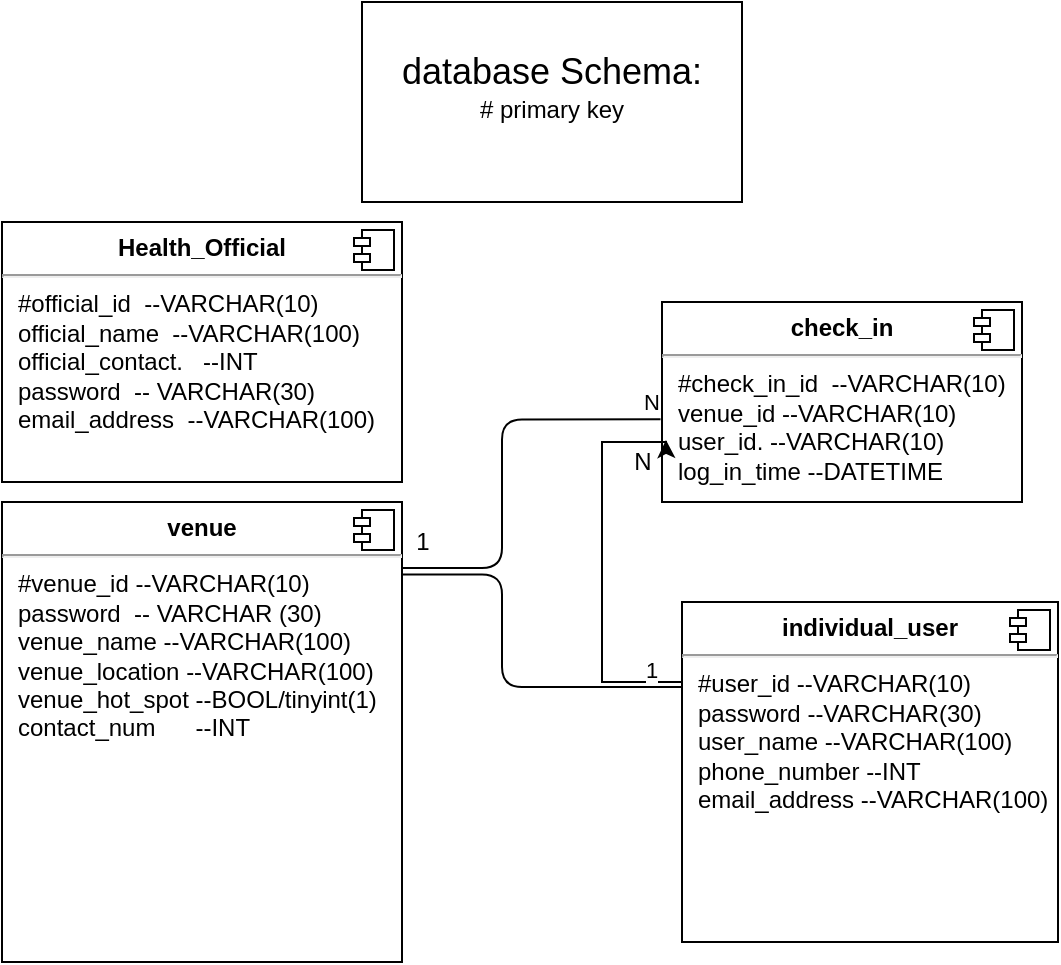 <mxfile version="14.6.13" type="github">
  <diagram id="2_a_ea26M51OhHek2En6" name="Page-1">
    <mxGraphModel dx="1186" dy="534" grid="1" gridSize="10" guides="1" tooltips="1" connect="1" arrows="1" fold="1" page="1" pageScale="1" pageWidth="827" pageHeight="1169" math="0" shadow="0">
      <root>
        <mxCell id="0" />
        <mxCell id="1" parent="0" />
        <mxCell id="g21XKVIQC7_YQNmtELZf-21" value="" style="endArrow=none;html=1;edgeStyle=orthogonalEdgeStyle;entryX=-0.004;entryY=0.652;entryDx=0;entryDy=0;entryPerimeter=0;exitX=0;exitY=0.25;exitDx=0;exitDy=0;startArrow=none;" parent="1" edge="1">
          <mxGeometry relative="1" as="geometry">
            <mxPoint x="770" y="1163" as="sourcePoint" />
            <mxPoint x="899.28" y="1088.68" as="targetPoint" />
            <Array as="points">
              <mxPoint x="820" y="1089" />
            </Array>
          </mxGeometry>
        </mxCell>
        <mxCell id="g21XKVIQC7_YQNmtELZf-23" value="N" style="edgeLabel;resizable=0;html=1;align=right;verticalAlign=bottom;" parent="g21XKVIQC7_YQNmtELZf-21" connectable="0" vertex="1">
          <mxGeometry x="1" relative="1" as="geometry" />
        </mxCell>
        <mxCell id="o3CpMbuTvQWcMwTGeqhu-4" value="&lt;p style=&quot;margin: 0px ; margin-top: 6px ; text-align: center&quot;&gt;&lt;b&gt;Health_Official&lt;/b&gt;&lt;/p&gt;&lt;hr&gt;&lt;p style=&quot;margin: 0px ; margin-left: 8px&quot;&gt;#official_id&amp;nbsp; --VARCHAR(10)&lt;/p&gt;&lt;p style=&quot;margin: 0px ; margin-left: 8px&quot;&gt;official_name&amp;nbsp; --VARCHAR(100)&lt;/p&gt;&lt;p style=&quot;margin: 0px ; margin-left: 8px&quot;&gt;official_contact.&amp;nbsp; &amp;nbsp;--INT&lt;/p&gt;&lt;p style=&quot;margin: 0px ; margin-left: 8px&quot;&gt;&lt;span&gt;password&amp;nbsp; -- VARCHAR(30)&lt;/span&gt;&lt;br&gt;&lt;/p&gt;&lt;p style=&quot;margin: 0px ; margin-left: 8px&quot;&gt;email_address&amp;nbsp; --VARCHAR(100)&lt;/p&gt;" style="align=left;overflow=fill;html=1;dropTarget=0;" parent="1" vertex="1">
          <mxGeometry x="570" y="990" width="200" height="130" as="geometry" />
        </mxCell>
        <mxCell id="o3CpMbuTvQWcMwTGeqhu-5" value="" style="shape=component;jettyWidth=8;jettyHeight=4;" parent="o3CpMbuTvQWcMwTGeqhu-4" vertex="1">
          <mxGeometry x="1" width="20" height="20" relative="1" as="geometry">
            <mxPoint x="-24" y="4" as="offset" />
          </mxGeometry>
        </mxCell>
        <mxCell id="o3CpMbuTvQWcMwTGeqhu-10" value="&lt;p style=&quot;margin: 0px ; margin-top: 6px ; text-align: center&quot;&gt;&lt;b&gt;venue&lt;/b&gt;&lt;/p&gt;&lt;hr&gt;&lt;p style=&quot;margin: 0px ; margin-left: 8px&quot;&gt;#venue_id --VARCHAR(10)&lt;/p&gt;&lt;p style=&quot;margin: 0px ; margin-left: 8px&quot;&gt;password&amp;nbsp; -- VARCHAR (30)&lt;br&gt;&lt;/p&gt;&lt;p style=&quot;margin: 0px ; margin-left: 8px&quot;&gt;&lt;span&gt;venue_name --VARCHAR(100)&lt;/span&gt;&lt;/p&gt;&lt;p style=&quot;margin: 0px ; margin-left: 8px&quot;&gt;&lt;span&gt;venue_location --VARCHAR(100)&lt;/span&gt;&lt;/p&gt;&lt;p style=&quot;margin: 0px ; margin-left: 8px&quot;&gt;&lt;span&gt;venue_hot_spot --BOOL/tinyint(1)&lt;/span&gt;&lt;/p&gt;&lt;p style=&quot;margin: 0px ; margin-left: 8px&quot;&gt;contact_num&amp;nbsp; &amp;nbsp; &amp;nbsp; --INT&amp;nbsp;&lt;/p&gt;&lt;p style=&quot;margin: 0px ; margin-left: 8px&quot;&gt;&lt;br&gt;&lt;/p&gt;&lt;p style=&quot;margin: 0px ; margin-left: 8px&quot;&gt;&lt;span&gt;&lt;br&gt;&lt;/span&gt;&lt;/p&gt;&lt;p style=&quot;margin: 0px ; margin-left: 8px&quot;&gt;&lt;span&gt;&lt;br&gt;&lt;/span&gt;&lt;/p&gt;" style="align=left;overflow=fill;html=1;dropTarget=0;" parent="1" vertex="1">
          <mxGeometry x="570" y="1130" width="200" height="230" as="geometry" />
        </mxCell>
        <mxCell id="o3CpMbuTvQWcMwTGeqhu-11" value="" style="shape=component;jettyWidth=8;jettyHeight=4;" parent="o3CpMbuTvQWcMwTGeqhu-10" vertex="1">
          <mxGeometry x="1" width="20" height="20" relative="1" as="geometry">
            <mxPoint x="-24" y="4" as="offset" />
          </mxGeometry>
        </mxCell>
        <mxCell id="o3CpMbuTvQWcMwTGeqhu-12" value="&lt;p style=&quot;margin: 0px ; margin-top: 6px ; text-align: center&quot;&gt;&lt;b&gt;check_in&lt;/b&gt;&lt;/p&gt;&lt;hr&gt;&lt;p style=&quot;margin: 0px ; margin-left: 8px&quot;&gt;#check_in_id&amp;nbsp; --VARCHAR(10)&lt;/p&gt;&lt;p style=&quot;margin: 0px ; margin-left: 8px&quot;&gt;venue_id --VARCHAR(10)&lt;/p&gt;&lt;p style=&quot;margin: 0px ; margin-left: 8px&quot;&gt;user_id. --VARCHAR(10)&lt;/p&gt;&lt;p style=&quot;margin: 0px ; margin-left: 8px&quot;&gt;log_in_time --DATETIME&lt;/p&gt;&lt;p style=&quot;margin: 0px ; margin-left: 8px&quot;&gt;&lt;br&gt;&lt;/p&gt;&lt;p style=&quot;margin: 0px ; margin-left: 8px&quot;&gt;&lt;br&gt;&lt;/p&gt;" style="align=left;overflow=fill;html=1;dropTarget=0;" parent="1" vertex="1">
          <mxGeometry x="900" y="1030" width="180" height="100" as="geometry" />
        </mxCell>
        <mxCell id="o3CpMbuTvQWcMwTGeqhu-13" value="" style="shape=component;jettyWidth=8;jettyHeight=4;" parent="o3CpMbuTvQWcMwTGeqhu-12" vertex="1">
          <mxGeometry x="1" width="20" height="20" relative="1" as="geometry">
            <mxPoint x="-24" y="4" as="offset" />
          </mxGeometry>
        </mxCell>
        <mxCell id="C8YGM1W6YIvbIcfnCh4S-6" style="edgeStyle=orthogonalEdgeStyle;rounded=0;orthogonalLoop=1;jettySize=auto;html=1;entryX=0.011;entryY=0.69;entryDx=0;entryDy=0;entryPerimeter=0;" parent="1" source="o3CpMbuTvQWcMwTGeqhu-14" target="o3CpMbuTvQWcMwTGeqhu-12" edge="1">
          <mxGeometry relative="1" as="geometry">
            <mxPoint x="890" y="1100" as="targetPoint" />
            <Array as="points">
              <mxPoint x="870" y="1220" />
              <mxPoint x="870" y="1100" />
            </Array>
          </mxGeometry>
        </mxCell>
        <mxCell id="o3CpMbuTvQWcMwTGeqhu-14" value="&lt;p style=&quot;margin: 0px ; margin-top: 6px ; text-align: center&quot;&gt;&lt;b&gt;individual_user&lt;/b&gt;&lt;/p&gt;&lt;hr&gt;&lt;p style=&quot;margin: 0px ; margin-left: 8px&quot;&gt;#user_id --VARCHAR(10)&lt;/p&gt;&lt;p style=&quot;margin: 0px ; margin-left: 8px&quot;&gt;password --VARCHAR(30)&lt;/p&gt;&lt;p style=&quot;margin: 0px ; margin-left: 8px&quot;&gt;&lt;span&gt;user_name --VARCHAR(100)&lt;/span&gt;&lt;/p&gt;&lt;p style=&quot;margin: 0px ; margin-left: 8px&quot;&gt;&lt;span&gt;phone_number --INT&lt;/span&gt;&lt;br&gt;&lt;/p&gt;&lt;p style=&quot;margin: 0px ; margin-left: 8px&quot;&gt;email_address --VARCHAR(100)&lt;/p&gt;&lt;p style=&quot;margin: 0px ; margin-left: 8px&quot;&gt;&lt;br&gt;&lt;/p&gt;" style="align=left;overflow=fill;html=1;dropTarget=0;" parent="1" vertex="1">
          <mxGeometry x="910" y="1180" width="188" height="170" as="geometry" />
        </mxCell>
        <mxCell id="o3CpMbuTvQWcMwTGeqhu-15" value="" style="shape=component;jettyWidth=8;jettyHeight=4;" parent="o3CpMbuTvQWcMwTGeqhu-14" vertex="1">
          <mxGeometry x="1" width="20" height="20" relative="1" as="geometry">
            <mxPoint x="-24" y="4" as="offset" />
          </mxGeometry>
        </mxCell>
        <mxCell id="GbCtToOkGaOf9cbVwb1o-4" value="1" style="text;html=1;align=center;verticalAlign=middle;resizable=0;points=[];autosize=1;strokeColor=none;" parent="1" vertex="1">
          <mxGeometry x="770" y="1140" width="20" height="20" as="geometry" />
        </mxCell>
        <mxCell id="GbCtToOkGaOf9cbVwb1o-5" value="N" style="text;html=1;align=center;verticalAlign=middle;resizable=0;points=[];autosize=1;strokeColor=none;" parent="1" vertex="1">
          <mxGeometry x="880" y="1100" width="20" height="20" as="geometry" />
        </mxCell>
        <mxCell id="C8YGM1W6YIvbIcfnCh4S-2" value="" style="endArrow=none;html=1;edgeStyle=orthogonalEdgeStyle;entryX=-0.004;entryY=0.652;entryDx=0;entryDy=0;entryPerimeter=0;exitX=0;exitY=0.25;exitDx=0;exitDy=0;" parent="1" edge="1">
          <mxGeometry relative="1" as="geometry">
            <mxPoint x="910" y="1222.5" as="sourcePoint" />
            <mxPoint x="769.52" y="1166.216" as="targetPoint" />
            <Array as="points">
              <mxPoint x="820" y="1223" />
            </Array>
          </mxGeometry>
        </mxCell>
        <mxCell id="C8YGM1W6YIvbIcfnCh4S-3" value="1" style="edgeLabel;resizable=0;html=1;align=left;verticalAlign=bottom;" parent="C8YGM1W6YIvbIcfnCh4S-2" connectable="0" vertex="1">
          <mxGeometry x="-1" relative="1" as="geometry">
            <mxPoint x="-20" as="offset" />
          </mxGeometry>
        </mxCell>
        <mxCell id="C8YGM1W6YIvbIcfnCh4S-7" value="&lt;font style=&quot;font-size: 18px&quot;&gt;database Schema:&lt;br&gt;&lt;/font&gt;&lt;span&gt;# primary key&lt;/span&gt;&lt;br&gt;&lt;span&gt;&amp;nbsp;&lt;/span&gt;" style="whiteSpace=wrap;html=1;" parent="1" vertex="1">
          <mxGeometry x="750" y="880" width="190" height="100" as="geometry" />
        </mxCell>
      </root>
    </mxGraphModel>
  </diagram>
</mxfile>
